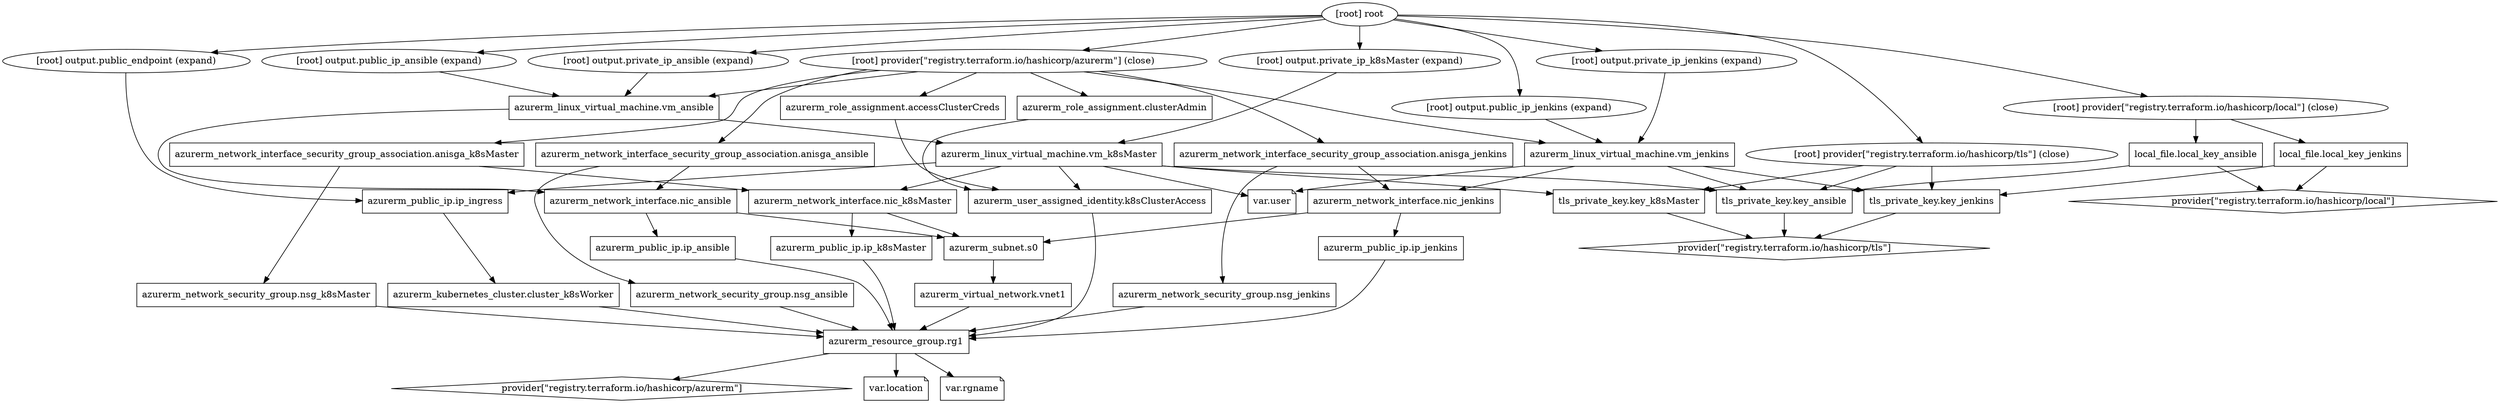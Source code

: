 digraph {
	compound = "true"
	newrank = "true"
	subgraph "root" {
		"[root] azurerm_kubernetes_cluster.cluster_k8sWorker (expand)" [label = "azurerm_kubernetes_cluster.cluster_k8sWorker", shape = "box"]
		"[root] azurerm_linux_virtual_machine.vm_ansible (expand)" [label = "azurerm_linux_virtual_machine.vm_ansible", shape = "box"]
		"[root] azurerm_linux_virtual_machine.vm_jenkins (expand)" [label = "azurerm_linux_virtual_machine.vm_jenkins", shape = "box"]
		"[root] azurerm_linux_virtual_machine.vm_k8sMaster (expand)" [label = "azurerm_linux_virtual_machine.vm_k8sMaster", shape = "box"]
		"[root] azurerm_network_interface.nic_ansible (expand)" [label = "azurerm_network_interface.nic_ansible", shape = "box"]
		"[root] azurerm_network_interface.nic_jenkins (expand)" [label = "azurerm_network_interface.nic_jenkins", shape = "box"]
		"[root] azurerm_network_interface.nic_k8sMaster (expand)" [label = "azurerm_network_interface.nic_k8sMaster", shape = "box"]
		"[root] azurerm_network_interface_security_group_association.anisga_ansible (expand)" [label = "azurerm_network_interface_security_group_association.anisga_ansible", shape = "box"]
		"[root] azurerm_network_interface_security_group_association.anisga_jenkins (expand)" [label = "azurerm_network_interface_security_group_association.anisga_jenkins", shape = "box"]
		"[root] azurerm_network_interface_security_group_association.anisga_k8sMaster (expand)" [label = "azurerm_network_interface_security_group_association.anisga_k8sMaster", shape = "box"]
		"[root] azurerm_network_security_group.nsg_ansible (expand)" [label = "azurerm_network_security_group.nsg_ansible", shape = "box"]
		"[root] azurerm_network_security_group.nsg_jenkins (expand)" [label = "azurerm_network_security_group.nsg_jenkins", shape = "box"]
		"[root] azurerm_network_security_group.nsg_k8sMaster (expand)" [label = "azurerm_network_security_group.nsg_k8sMaster", shape = "box"]
		"[root] azurerm_public_ip.ip_ansible (expand)" [label = "azurerm_public_ip.ip_ansible", shape = "box"]
		"[root] azurerm_public_ip.ip_ingress (expand)" [label = "azurerm_public_ip.ip_ingress", shape = "box"]
		"[root] azurerm_public_ip.ip_jenkins (expand)" [label = "azurerm_public_ip.ip_jenkins", shape = "box"]
		"[root] azurerm_public_ip.ip_k8sMaster (expand)" [label = "azurerm_public_ip.ip_k8sMaster", shape = "box"]
		"[root] azurerm_resource_group.rg1 (expand)" [label = "azurerm_resource_group.rg1", shape = "box"]
		"[root] azurerm_role_assignment.accessClusterCreds (expand)" [label = "azurerm_role_assignment.accessClusterCreds", shape = "box"]
		"[root] azurerm_role_assignment.clusterAdmin (expand)" [label = "azurerm_role_assignment.clusterAdmin", shape = "box"]
		"[root] azurerm_subnet.s0 (expand)" [label = "azurerm_subnet.s0", shape = "box"]
		"[root] azurerm_user_assigned_identity.k8sClusterAccess (expand)" [label = "azurerm_user_assigned_identity.k8sClusterAccess", shape = "box"]
		"[root] azurerm_virtual_network.vnet1 (expand)" [label = "azurerm_virtual_network.vnet1", shape = "box"]
		"[root] local_file.local_key_ansible (expand)" [label = "local_file.local_key_ansible", shape = "box"]
		"[root] local_file.local_key_jenkins (expand)" [label = "local_file.local_key_jenkins", shape = "box"]
		"[root] provider[\"registry.terraform.io/hashicorp/azurerm\"]" [label = "provider[\"registry.terraform.io/hashicorp/azurerm\"]", shape = "diamond"]
		"[root] provider[\"registry.terraform.io/hashicorp/local\"]" [label = "provider[\"registry.terraform.io/hashicorp/local\"]", shape = "diamond"]
		"[root] provider[\"registry.terraform.io/hashicorp/tls\"]" [label = "provider[\"registry.terraform.io/hashicorp/tls\"]", shape = "diamond"]
		"[root] tls_private_key.key_ansible (expand)" [label = "tls_private_key.key_ansible", shape = "box"]
		"[root] tls_private_key.key_jenkins (expand)" [label = "tls_private_key.key_jenkins", shape = "box"]
		"[root] tls_private_key.key_k8sMaster (expand)" [label = "tls_private_key.key_k8sMaster", shape = "box"]
		"[root] var.location" [label = "var.location", shape = "note"]
		"[root] var.rgname" [label = "var.rgname", shape = "note"]
		"[root] var.user" [label = "var.user", shape = "note"]
		"[root] azurerm_kubernetes_cluster.cluster_k8sWorker (expand)" -> "[root] azurerm_resource_group.rg1 (expand)"
		"[root] azurerm_linux_virtual_machine.vm_ansible (expand)" -> "[root] azurerm_linux_virtual_machine.vm_k8sMaster (expand)"
		"[root] azurerm_linux_virtual_machine.vm_ansible (expand)" -> "[root] azurerm_network_interface.nic_ansible (expand)"
		"[root] azurerm_linux_virtual_machine.vm_jenkins (expand)" -> "[root] azurerm_network_interface.nic_jenkins (expand)"
		"[root] azurerm_linux_virtual_machine.vm_jenkins (expand)" -> "[root] tls_private_key.key_ansible (expand)"
		"[root] azurerm_linux_virtual_machine.vm_jenkins (expand)" -> "[root] tls_private_key.key_jenkins (expand)"
		"[root] azurerm_linux_virtual_machine.vm_jenkins (expand)" -> "[root] var.user"
		"[root] azurerm_linux_virtual_machine.vm_k8sMaster (expand)" -> "[root] azurerm_network_interface.nic_k8sMaster (expand)"
		"[root] azurerm_linux_virtual_machine.vm_k8sMaster (expand)" -> "[root] azurerm_public_ip.ip_ingress (expand)"
		"[root] azurerm_linux_virtual_machine.vm_k8sMaster (expand)" -> "[root] azurerm_user_assigned_identity.k8sClusterAccess (expand)"
		"[root] azurerm_linux_virtual_machine.vm_k8sMaster (expand)" -> "[root] tls_private_key.key_ansible (expand)"
		"[root] azurerm_linux_virtual_machine.vm_k8sMaster (expand)" -> "[root] tls_private_key.key_k8sMaster (expand)"
		"[root] azurerm_linux_virtual_machine.vm_k8sMaster (expand)" -> "[root] var.user"
		"[root] azurerm_network_interface.nic_ansible (expand)" -> "[root] azurerm_public_ip.ip_ansible (expand)"
		"[root] azurerm_network_interface.nic_ansible (expand)" -> "[root] azurerm_subnet.s0 (expand)"
		"[root] azurerm_network_interface.nic_jenkins (expand)" -> "[root] azurerm_public_ip.ip_jenkins (expand)"
		"[root] azurerm_network_interface.nic_jenkins (expand)" -> "[root] azurerm_subnet.s0 (expand)"
		"[root] azurerm_network_interface.nic_k8sMaster (expand)" -> "[root] azurerm_public_ip.ip_k8sMaster (expand)"
		"[root] azurerm_network_interface.nic_k8sMaster (expand)" -> "[root] azurerm_subnet.s0 (expand)"
		"[root] azurerm_network_interface_security_group_association.anisga_ansible (expand)" -> "[root] azurerm_network_interface.nic_ansible (expand)"
		"[root] azurerm_network_interface_security_group_association.anisga_ansible (expand)" -> "[root] azurerm_network_security_group.nsg_ansible (expand)"
		"[root] azurerm_network_interface_security_group_association.anisga_jenkins (expand)" -> "[root] azurerm_network_interface.nic_jenkins (expand)"
		"[root] azurerm_network_interface_security_group_association.anisga_jenkins (expand)" -> "[root] azurerm_network_security_group.nsg_jenkins (expand)"
		"[root] azurerm_network_interface_security_group_association.anisga_k8sMaster (expand)" -> "[root] azurerm_network_interface.nic_k8sMaster (expand)"
		"[root] azurerm_network_interface_security_group_association.anisga_k8sMaster (expand)" -> "[root] azurerm_network_security_group.nsg_k8sMaster (expand)"
		"[root] azurerm_network_security_group.nsg_ansible (expand)" -> "[root] azurerm_resource_group.rg1 (expand)"
		"[root] azurerm_network_security_group.nsg_jenkins (expand)" -> "[root] azurerm_resource_group.rg1 (expand)"
		"[root] azurerm_network_security_group.nsg_k8sMaster (expand)" -> "[root] azurerm_resource_group.rg1 (expand)"
		"[root] azurerm_public_ip.ip_ansible (expand)" -> "[root] azurerm_resource_group.rg1 (expand)"
		"[root] azurerm_public_ip.ip_ingress (expand)" -> "[root] azurerm_kubernetes_cluster.cluster_k8sWorker (expand)"
		"[root] azurerm_public_ip.ip_jenkins (expand)" -> "[root] azurerm_resource_group.rg1 (expand)"
		"[root] azurerm_public_ip.ip_k8sMaster (expand)" -> "[root] azurerm_resource_group.rg1 (expand)"
		"[root] azurerm_resource_group.rg1 (expand)" -> "[root] provider[\"registry.terraform.io/hashicorp/azurerm\"]"
		"[root] azurerm_resource_group.rg1 (expand)" -> "[root] var.location"
		"[root] azurerm_resource_group.rg1 (expand)" -> "[root] var.rgname"
		"[root] azurerm_role_assignment.accessClusterCreds (expand)" -> "[root] azurerm_user_assigned_identity.k8sClusterAccess (expand)"
		"[root] azurerm_role_assignment.clusterAdmin (expand)" -> "[root] azurerm_user_assigned_identity.k8sClusterAccess (expand)"
		"[root] azurerm_subnet.s0 (expand)" -> "[root] azurerm_virtual_network.vnet1 (expand)"
		"[root] azurerm_user_assigned_identity.k8sClusterAccess (expand)" -> "[root] azurerm_resource_group.rg1 (expand)"
		"[root] azurerm_virtual_network.vnet1 (expand)" -> "[root] azurerm_resource_group.rg1 (expand)"
		"[root] local_file.local_key_ansible (expand)" -> "[root] provider[\"registry.terraform.io/hashicorp/local\"]"
		"[root] local_file.local_key_ansible (expand)" -> "[root] tls_private_key.key_ansible (expand)"
		"[root] local_file.local_key_jenkins (expand)" -> "[root] provider[\"registry.terraform.io/hashicorp/local\"]"
		"[root] local_file.local_key_jenkins (expand)" -> "[root] tls_private_key.key_jenkins (expand)"
		"[root] output.private_ip_ansible (expand)" -> "[root] azurerm_linux_virtual_machine.vm_ansible (expand)"
		"[root] output.private_ip_jenkins (expand)" -> "[root] azurerm_linux_virtual_machine.vm_jenkins (expand)"
		"[root] output.private_ip_k8sMaster (expand)" -> "[root] azurerm_linux_virtual_machine.vm_k8sMaster (expand)"
		"[root] output.public_endpoint (expand)" -> "[root] azurerm_public_ip.ip_ingress (expand)"
		"[root] output.public_ip_ansible (expand)" -> "[root] azurerm_linux_virtual_machine.vm_ansible (expand)"
		"[root] output.public_ip_jenkins (expand)" -> "[root] azurerm_linux_virtual_machine.vm_jenkins (expand)"
		"[root] provider[\"registry.terraform.io/hashicorp/azurerm\"] (close)" -> "[root] azurerm_linux_virtual_machine.vm_ansible (expand)"
		"[root] provider[\"registry.terraform.io/hashicorp/azurerm\"] (close)" -> "[root] azurerm_linux_virtual_machine.vm_jenkins (expand)"
		"[root] provider[\"registry.terraform.io/hashicorp/azurerm\"] (close)" -> "[root] azurerm_network_interface_security_group_association.anisga_ansible (expand)"
		"[root] provider[\"registry.terraform.io/hashicorp/azurerm\"] (close)" -> "[root] azurerm_network_interface_security_group_association.anisga_jenkins (expand)"
		"[root] provider[\"registry.terraform.io/hashicorp/azurerm\"] (close)" -> "[root] azurerm_network_interface_security_group_association.anisga_k8sMaster (expand)"
		"[root] provider[\"registry.terraform.io/hashicorp/azurerm\"] (close)" -> "[root] azurerm_role_assignment.accessClusterCreds (expand)"
		"[root] provider[\"registry.terraform.io/hashicorp/azurerm\"] (close)" -> "[root] azurerm_role_assignment.clusterAdmin (expand)"
		"[root] provider[\"registry.terraform.io/hashicorp/local\"] (close)" -> "[root] local_file.local_key_ansible (expand)"
		"[root] provider[\"registry.terraform.io/hashicorp/local\"] (close)" -> "[root] local_file.local_key_jenkins (expand)"
		"[root] provider[\"registry.terraform.io/hashicorp/tls\"] (close)" -> "[root] tls_private_key.key_ansible (expand)"
		"[root] provider[\"registry.terraform.io/hashicorp/tls\"] (close)" -> "[root] tls_private_key.key_jenkins (expand)"
		"[root] provider[\"registry.terraform.io/hashicorp/tls\"] (close)" -> "[root] tls_private_key.key_k8sMaster (expand)"
		"[root] root" -> "[root] output.private_ip_ansible (expand)"
		"[root] root" -> "[root] output.private_ip_jenkins (expand)"
		"[root] root" -> "[root] output.private_ip_k8sMaster (expand)"
		"[root] root" -> "[root] output.public_endpoint (expand)"
		"[root] root" -> "[root] output.public_ip_ansible (expand)"
		"[root] root" -> "[root] output.public_ip_jenkins (expand)"
		"[root] root" -> "[root] provider[\"registry.terraform.io/hashicorp/azurerm\"] (close)"
		"[root] root" -> "[root] provider[\"registry.terraform.io/hashicorp/local\"] (close)"
		"[root] root" -> "[root] provider[\"registry.terraform.io/hashicorp/tls\"] (close)"
		"[root] tls_private_key.key_ansible (expand)" -> "[root] provider[\"registry.terraform.io/hashicorp/tls\"]"
		"[root] tls_private_key.key_jenkins (expand)" -> "[root] provider[\"registry.terraform.io/hashicorp/tls\"]"
		"[root] tls_private_key.key_k8sMaster (expand)" -> "[root] provider[\"registry.terraform.io/hashicorp/tls\"]"
	}
}

